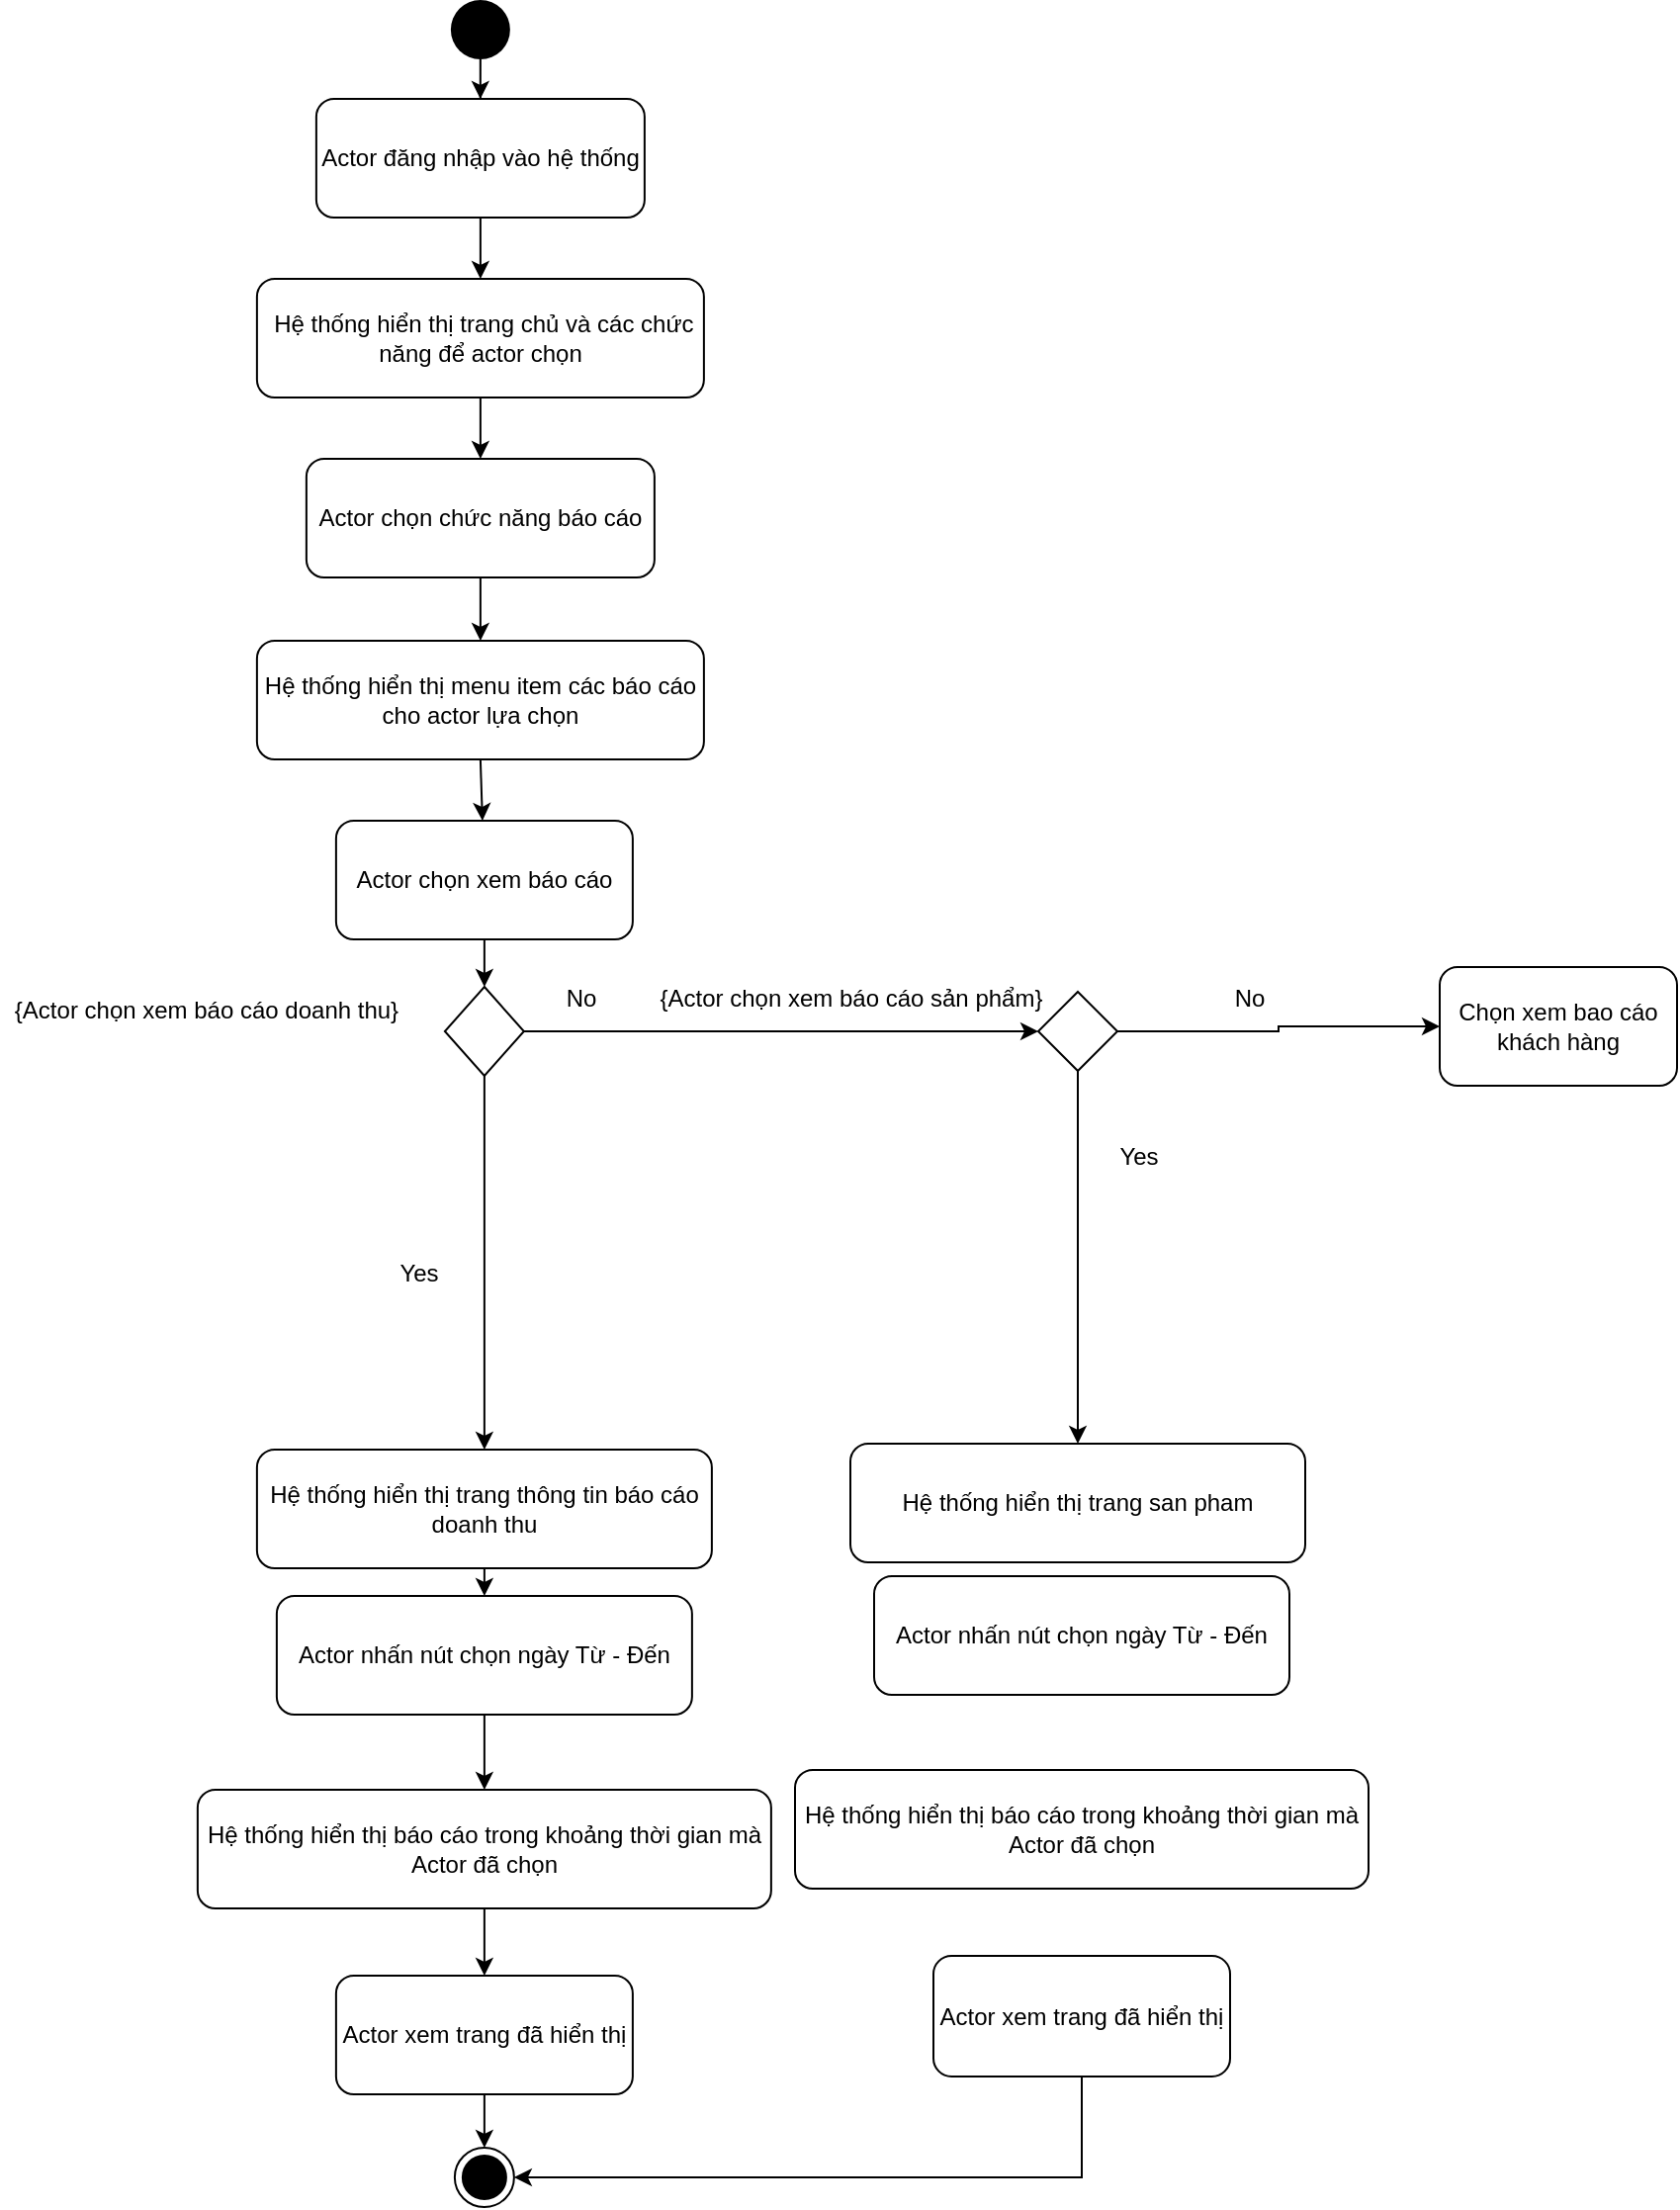 <mxfile version="13.10.3" type="device"><diagram id="3npgNtYk9-tO_A34j1JN" name="Page-1"><mxGraphModel dx="1422" dy="794" grid="0" gridSize="10" guides="1" tooltips="1" connect="1" arrows="1" fold="1" page="1" pageScale="1" pageWidth="827" pageHeight="1169" math="0" shadow="0"><root><mxCell id="0"/><mxCell id="1" parent="0"/><mxCell id="n-IjOk6uU8oo-CukFLjv-49" value="" style="edgeStyle=orthogonalEdgeStyle;rounded=0;orthogonalLoop=1;jettySize=auto;html=1;" parent="1" source="n-IjOk6uU8oo-CukFLjv-1" target="n-IjOk6uU8oo-CukFLjv-4" edge="1"><mxGeometry relative="1" as="geometry"/></mxCell><mxCell id="n-IjOk6uU8oo-CukFLjv-1" value="" style="ellipse;fillColor=#000000;strokeColor=none;" parent="1" vertex="1"><mxGeometry x="401.94" width="30" height="30" as="geometry"/></mxCell><mxCell id="n-IjOk6uU8oo-CukFLjv-2" value="" style="ellipse;html=1;shape=endState;fillColor=#000000;strokeColor=#000000;" parent="1" vertex="1"><mxGeometry x="403.94" y="1086" width="30" height="30" as="geometry"/></mxCell><mxCell id="n-IjOk6uU8oo-CukFLjv-4" value="Actor đăng nhập vào hệ thống" style="rounded=1;whiteSpace=wrap;html=1;" parent="1" vertex="1"><mxGeometry x="333.94" y="50" width="166" height="60" as="geometry"/></mxCell><mxCell id="n-IjOk6uU8oo-CukFLjv-5" value="&amp;nbsp;Hệ thống hiển thị trang chủ và các chức năng để actor chọn" style="rounded=1;whiteSpace=wrap;html=1;" parent="1" vertex="1"><mxGeometry x="303.94" y="141" width="226" height="60" as="geometry"/></mxCell><mxCell id="n-IjOk6uU8oo-CukFLjv-6" value="Actor chọn chức năng báo cáo" style="rounded=1;whiteSpace=wrap;html=1;" parent="1" vertex="1"><mxGeometry x="328.94" y="232" width="176" height="60" as="geometry"/></mxCell><mxCell id="n-IjOk6uU8oo-CukFLjv-7" value="Hệ thống hiển thị menu item các báo cáo cho actor lựa chọn" style="rounded=1;whiteSpace=wrap;html=1;" parent="1" vertex="1"><mxGeometry x="303.94" y="324" width="226" height="60" as="geometry"/></mxCell><mxCell id="n-IjOk6uU8oo-CukFLjv-9" value="Actor chọn xem báo cáo" style="rounded=1;whiteSpace=wrap;html=1;" parent="1" vertex="1"><mxGeometry x="343.94" y="415" width="150" height="60" as="geometry"/></mxCell><mxCell id="9AfBiNVWVPHyyOORfz4n-14" value="" style="edgeStyle=orthogonalEdgeStyle;rounded=0;orthogonalLoop=1;jettySize=auto;html=1;" edge="1" parent="1" source="n-IjOk6uU8oo-CukFLjv-11" target="n-IjOk6uU8oo-CukFLjv-12"><mxGeometry relative="1" as="geometry"/></mxCell><mxCell id="9AfBiNVWVPHyyOORfz4n-19" style="edgeStyle=orthogonalEdgeStyle;rounded=0;orthogonalLoop=1;jettySize=auto;html=1;" edge="1" parent="1" source="n-IjOk6uU8oo-CukFLjv-11" target="n-IjOk6uU8oo-CukFLjv-29"><mxGeometry relative="1" as="geometry"/></mxCell><mxCell id="n-IjOk6uU8oo-CukFLjv-11" value="" style="rhombus;whiteSpace=wrap;html=1;" parent="1" vertex="1"><mxGeometry x="398.94" y="499" width="40" height="45" as="geometry"/></mxCell><mxCell id="n-IjOk6uU8oo-CukFLjv-20" style="edgeStyle=orthogonalEdgeStyle;rounded=0;orthogonalLoop=1;jettySize=auto;html=1;entryX=0.5;entryY=0;entryDx=0;entryDy=0;exitX=0.5;exitY=1;exitDx=0;exitDy=0;" parent="1" source="n-IjOk6uU8oo-CukFLjv-12" target="9AfBiNVWVPHyyOORfz4n-7" edge="1"><mxGeometry relative="1" as="geometry"/></mxCell><mxCell id="9AfBiNVWVPHyyOORfz4n-15" style="edgeStyle=orthogonalEdgeStyle;rounded=0;orthogonalLoop=1;jettySize=auto;html=1;exitX=1;exitY=0.5;exitDx=0;exitDy=0;entryX=0;entryY=0.5;entryDx=0;entryDy=0;" edge="1" parent="1" source="n-IjOk6uU8oo-CukFLjv-12" target="n-IjOk6uU8oo-CukFLjv-15"><mxGeometry relative="1" as="geometry"/></mxCell><mxCell id="n-IjOk6uU8oo-CukFLjv-12" value="" style="rhombus;whiteSpace=wrap;html=1;" parent="1" vertex="1"><mxGeometry x="699" y="501.5" width="40" height="40" as="geometry"/></mxCell><mxCell id="n-IjOk6uU8oo-CukFLjv-15" value="Chọn xem bao cáo khách hàng" style="rounded=1;whiteSpace=wrap;html=1;" parent="1" vertex="1"><mxGeometry x="902" y="489" width="120" height="60" as="geometry"/></mxCell><mxCell id="n-IjOk6uU8oo-CukFLjv-22" value="" style="endArrow=classic;html=1;exitX=0.5;exitY=1;exitDx=0;exitDy=0;entryX=0.5;entryY=0;entryDx=0;entryDy=0;" parent="1" source="n-IjOk6uU8oo-CukFLjv-4" target="n-IjOk6uU8oo-CukFLjv-5" edge="1"><mxGeometry width="50" height="50" relative="1" as="geometry"><mxPoint x="403.94" y="520" as="sourcePoint"/><mxPoint x="453.94" y="470" as="targetPoint"/></mxGeometry></mxCell><mxCell id="n-IjOk6uU8oo-CukFLjv-23" value="" style="endArrow=classic;html=1;exitX=0.5;exitY=1;exitDx=0;exitDy=0;" parent="1" source="n-IjOk6uU8oo-CukFLjv-5" target="n-IjOk6uU8oo-CukFLjv-6" edge="1"><mxGeometry width="50" height="50" relative="1" as="geometry"><mxPoint x="13.94" y="380" as="sourcePoint"/><mxPoint x="63.94" y="330" as="targetPoint"/></mxGeometry></mxCell><mxCell id="n-IjOk6uU8oo-CukFLjv-24" value="" style="endArrow=classic;html=1;exitX=0.5;exitY=1;exitDx=0;exitDy=0;entryX=0.5;entryY=0;entryDx=0;entryDy=0;" parent="1" source="n-IjOk6uU8oo-CukFLjv-6" target="n-IjOk6uU8oo-CukFLjv-7" edge="1"><mxGeometry width="50" height="50" relative="1" as="geometry"><mxPoint x="83.94" y="470" as="sourcePoint"/><mxPoint x="133.94" y="420" as="targetPoint"/></mxGeometry></mxCell><mxCell id="n-IjOk6uU8oo-CukFLjv-25" value="" style="endArrow=classic;html=1;exitX=0.5;exitY=1;exitDx=0;exitDy=0;" parent="1" source="n-IjOk6uU8oo-CukFLjv-7" target="n-IjOk6uU8oo-CukFLjv-9" edge="1"><mxGeometry width="50" height="50" relative="1" as="geometry"><mxPoint x="63.94" y="500" as="sourcePoint"/><mxPoint x="113.94" y="450" as="targetPoint"/></mxGeometry></mxCell><mxCell id="n-IjOk6uU8oo-CukFLjv-26" value="" style="endArrow=classic;html=1;exitX=0.5;exitY=1;exitDx=0;exitDy=0;entryX=0.5;entryY=0;entryDx=0;entryDy=0;" parent="1" source="n-IjOk6uU8oo-CukFLjv-9" target="n-IjOk6uU8oo-CukFLjv-11" edge="1"><mxGeometry width="50" height="50" relative="1" as="geometry"><mxPoint x="103.94" y="530" as="sourcePoint"/><mxPoint x="153.94" y="480" as="targetPoint"/></mxGeometry></mxCell><mxCell id="n-IjOk6uU8oo-CukFLjv-29" value="Hệ thống hiển thị trang thông tin báo cáo doanh thu" style="rounded=1;whiteSpace=wrap;html=1;" parent="1" vertex="1"><mxGeometry x="303.94" y="733" width="230" height="60" as="geometry"/></mxCell><mxCell id="n-IjOk6uU8oo-CukFLjv-30" value="Actor xem trang đã hiển thị" style="rounded=1;whiteSpace=wrap;html=1;" parent="1" vertex="1"><mxGeometry x="343.94" y="999" width="150" height="60" as="geometry"/></mxCell><mxCell id="n-IjOk6uU8oo-CukFLjv-31" value="Actor nhấn nút chọn ngày Từ - Đến" style="rounded=1;whiteSpace=wrap;html=1;" parent="1" vertex="1"><mxGeometry x="313.94" y="807" width="210" height="60" as="geometry"/></mxCell><mxCell id="n-IjOk6uU8oo-CukFLjv-34" value="{Actor chọn xem báo cáo sản phẩm}" style="text;html=1;strokeColor=none;fillColor=none;align=center;verticalAlign=middle;whiteSpace=wrap;rounded=0;" parent="1" vertex="1"><mxGeometry x="499.94" y="495" width="209" height="20" as="geometry"/></mxCell><mxCell id="n-IjOk6uU8oo-CukFLjv-36" value="Hệ thống hiển thị báo cáo trong khoảng thời gian mà Actor đã chọn" style="rounded=1;whiteSpace=wrap;html=1;" parent="1" vertex="1"><mxGeometry x="273.94" y="905" width="290" height="60" as="geometry"/></mxCell><mxCell id="n-IjOk6uU8oo-CukFLjv-39" value="" style="endArrow=classic;html=1;exitX=0.5;exitY=1;exitDx=0;exitDy=0;entryX=0.5;entryY=0;entryDx=0;entryDy=0;" parent="1" source="n-IjOk6uU8oo-CukFLjv-29" target="n-IjOk6uU8oo-CukFLjv-31" edge="1"><mxGeometry width="50" height="50" relative="1" as="geometry"><mxPoint x="163.94" y="1000" as="sourcePoint"/><mxPoint x="213.94" y="950" as="targetPoint"/></mxGeometry></mxCell><mxCell id="n-IjOk6uU8oo-CukFLjv-40" value="" style="endArrow=classic;html=1;entryX=0.5;entryY=0;entryDx=0;entryDy=0;" parent="1" source="n-IjOk6uU8oo-CukFLjv-31" target="n-IjOk6uU8oo-CukFLjv-36" edge="1"><mxGeometry width="50" height="50" relative="1" as="geometry"><mxPoint x="123.94" y="1030" as="sourcePoint"/><mxPoint x="173.94" y="980" as="targetPoint"/></mxGeometry></mxCell><mxCell id="n-IjOk6uU8oo-CukFLjv-41" value="" style="endArrow=classic;html=1;exitX=0.5;exitY=1;exitDx=0;exitDy=0;entryX=0.5;entryY=0;entryDx=0;entryDy=0;" parent="1" source="n-IjOk6uU8oo-CukFLjv-36" target="n-IjOk6uU8oo-CukFLjv-30" edge="1"><mxGeometry width="50" height="50" relative="1" as="geometry"><mxPoint x="23.94" y="890" as="sourcePoint"/><mxPoint x="73.94" y="840" as="targetPoint"/></mxGeometry></mxCell><mxCell id="n-IjOk6uU8oo-CukFLjv-42" value="" style="endArrow=classic;html=1;exitX=0.5;exitY=1;exitDx=0;exitDy=0;entryX=0.5;entryY=0;entryDx=0;entryDy=0;" parent="1" source="n-IjOk6uU8oo-CukFLjv-30" target="n-IjOk6uU8oo-CukFLjv-2" edge="1"><mxGeometry width="50" height="50" relative="1" as="geometry"><mxPoint x="163.94" y="1140" as="sourcePoint"/><mxPoint x="213.94" y="1090" as="targetPoint"/></mxGeometry></mxCell><mxCell id="n-IjOk6uU8oo-CukFLjv-50" value="Yes" style="text;html=1;strokeColor=none;fillColor=none;align=center;verticalAlign=middle;whiteSpace=wrap;rounded=0;" parent="1" vertex="1"><mxGeometry x="366" y="634" width="40" height="20" as="geometry"/></mxCell><mxCell id="n-IjOk6uU8oo-CukFLjv-51" value="Yes" style="text;html=1;strokeColor=none;fillColor=none;align=center;verticalAlign=middle;whiteSpace=wrap;rounded=0;" parent="1" vertex="1"><mxGeometry x="730" y="580" width="40" height="10" as="geometry"/></mxCell><mxCell id="n-IjOk6uU8oo-CukFLjv-53" value="No" style="text;html=1;strokeColor=none;fillColor=none;align=center;verticalAlign=middle;whiteSpace=wrap;rounded=0;" parent="1" vertex="1"><mxGeometry x="448" y="495" width="40" height="20" as="geometry"/></mxCell><mxCell id="n-IjOk6uU8oo-CukFLjv-54" value="No" style="text;html=1;strokeColor=none;fillColor=none;align=center;verticalAlign=middle;whiteSpace=wrap;rounded=0;" parent="1" vertex="1"><mxGeometry x="786" y="495" width="40" height="20" as="geometry"/></mxCell><mxCell id="9AfBiNVWVPHyyOORfz4n-9" style="edgeStyle=orthogonalEdgeStyle;rounded=0;orthogonalLoop=1;jettySize=auto;html=1;exitX=0.5;exitY=1;exitDx=0;exitDy=0;entryX=1;entryY=0.5;entryDx=0;entryDy=0;" edge="1" parent="1" source="9AfBiNVWVPHyyOORfz4n-4" target="n-IjOk6uU8oo-CukFLjv-2"><mxGeometry relative="1" as="geometry"/></mxCell><mxCell id="9AfBiNVWVPHyyOORfz4n-4" value="Actor xem trang đã hiển thị" style="rounded=1;whiteSpace=wrap;html=1;" vertex="1" parent="1"><mxGeometry x="646" y="989" width="150" height="61" as="geometry"/></mxCell><mxCell id="9AfBiNVWVPHyyOORfz4n-5" value="Actor nhấn nút chọn ngày Từ - Đến" style="rounded=1;whiteSpace=wrap;html=1;" vertex="1" parent="1"><mxGeometry x="616" y="797" width="210" height="60" as="geometry"/></mxCell><mxCell id="9AfBiNVWVPHyyOORfz4n-6" value="Hệ thống hiển thị báo cáo trong khoảng thời gian mà Actor đã chọn" style="rounded=1;whiteSpace=wrap;html=1;" vertex="1" parent="1"><mxGeometry x="576" y="895" width="290" height="60" as="geometry"/></mxCell><mxCell id="9AfBiNVWVPHyyOORfz4n-7" value="Hệ thống hiển thị trang san pham" style="rounded=1;whiteSpace=wrap;html=1;" vertex="1" parent="1"><mxGeometry x="604" y="730" width="230" height="60" as="geometry"/></mxCell><mxCell id="9AfBiNVWVPHyyOORfz4n-18" value="{Actor chọn xem báo cáo doanh thu}" style="text;html=1;strokeColor=none;fillColor=none;align=center;verticalAlign=middle;whiteSpace=wrap;rounded=0;" vertex="1" parent="1"><mxGeometry x="174.0" y="501" width="209" height="20" as="geometry"/></mxCell></root></mxGraphModel></diagram></mxfile>